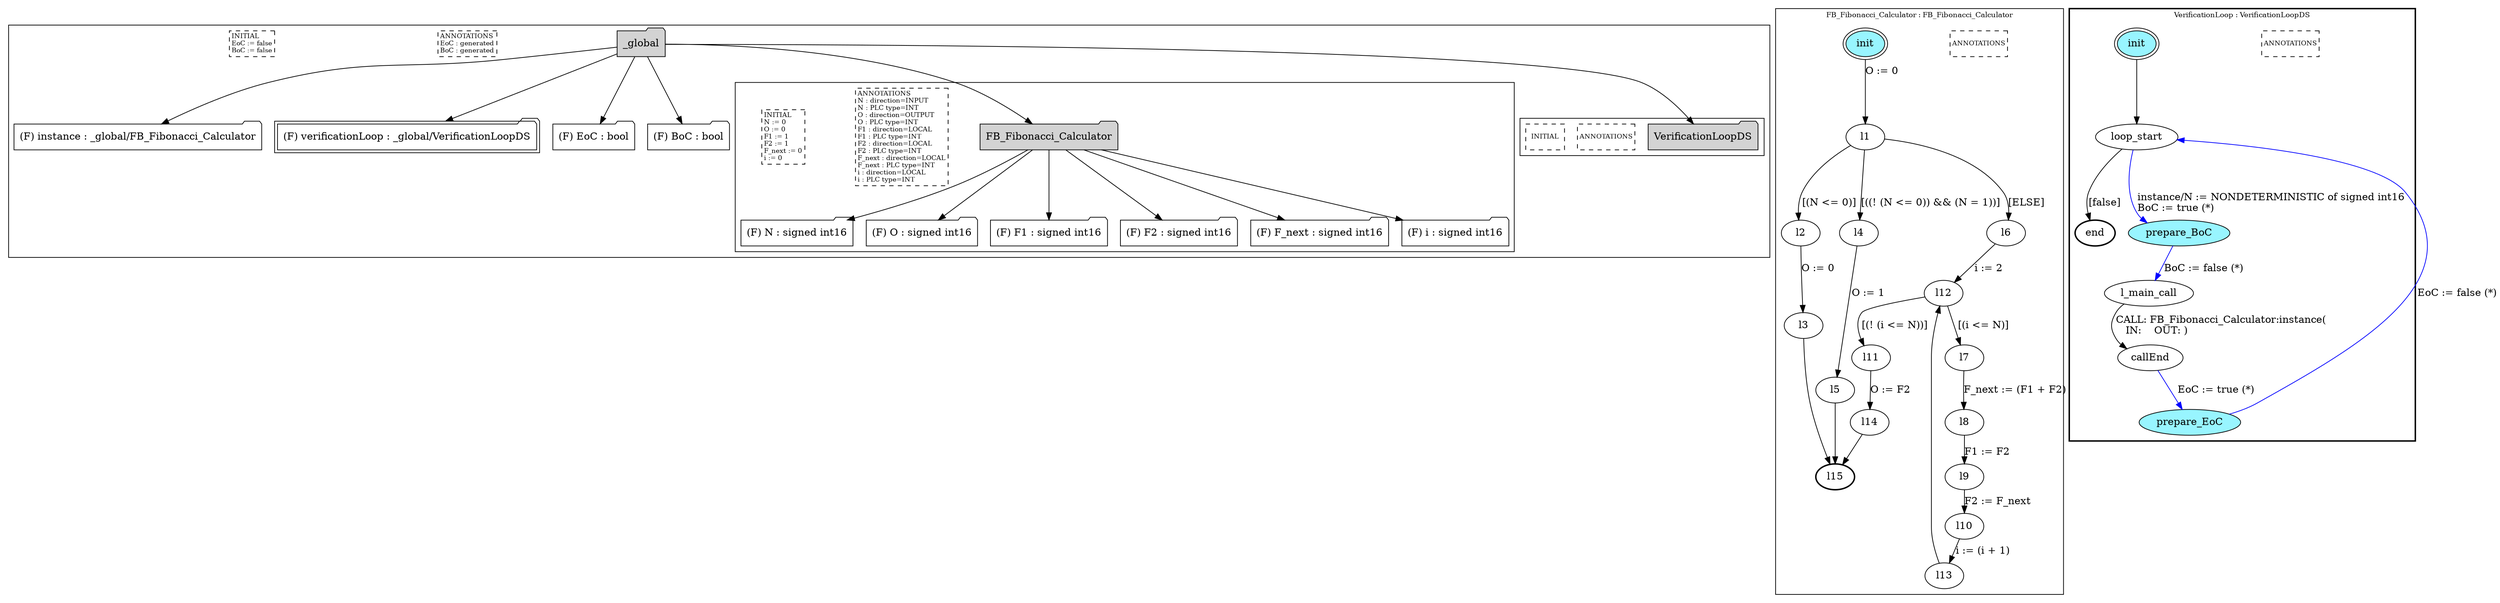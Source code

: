 digraph G {
	subgraph cluster__global347645777 {
		node [shape="folder", style="filled"];
		//label="_global";
		_global347645777 [label="_global"];
		_global347645777 -> instance1513945124;
		instance1513945124 [label = "(F) instance : _global/FB_Fibonacci_Calculator", fillcolor="white" ];
		_global347645777 -> verificationLoop1339556608;
		verificationLoop1339556608 [label = "(F) verificationLoop : _global/VerificationLoopDS", fillcolor="white" , peripheries=2];
		_global347645777 -> EoC2076356118;
		EoC2076356118 [label = "(F) EoC : bool", fillcolor="white" ];
		_global347645777 -> BoC1687227181;
		BoC1687227181 [label = "(F) BoC : bool", fillcolor="white" ];
		_global347645777 -> FB_Fibonacci_Calculator1933965693;
		subgraph cluster_FB_Fibonacci_Calculator1933965693 {
			node [shape="folder", style="filled"];
			//label="FB_Fibonacci_Calculator";
			FB_Fibonacci_Calculator1933965693 [label="FB_Fibonacci_Calculator"];
			FB_Fibonacci_Calculator1933965693 -> N1313910358;
			N1313910358 [label = "(F) N : signed int16", fillcolor="white" ];
			FB_Fibonacci_Calculator1933965693 -> O1485438020;
			O1485438020 [label = "(F) O : signed int16", fillcolor="white" ];
			FB_Fibonacci_Calculator1933965693 -> F1935522484;
			F1935522484 [label = "(F) F1 : signed int16", fillcolor="white" ];
			FB_Fibonacci_Calculator1933965693 -> F21157328573;
			F21157328573 [label = "(F) F2 : signed int16", fillcolor="white" ];
			FB_Fibonacci_Calculator1933965693 -> F_next853343978;
			F_next853343978 [label = "(F) F_next : signed int16", fillcolor="white" ];
			FB_Fibonacci_Calculator1933965693 -> i1262969395;
			i1262969395 [label = "(F) i : signed int16", fillcolor="white" ];
			
			annotations_pseudonode_FB_Fibonacci_Calculator1933965693 [
				label="ANNOTATIONS\lN : direction=INPUT\lN : PLC type=INT\lO : direction=OUTPUT\lO : PLC type=INT\lF1 : direction=LOCAL\lF1 : PLC type=INT\lF2 : direction=LOCAL\lF2 : PLC type=INT\lF_next : direction=LOCAL\lF_next : PLC type=INT\li : direction=LOCAL\li : PLC type=INT\l",
				fontsize=9, margin="0.04,0.04", fillcolor="white", shape="rectangle", style="dashed"];
			initamt_pseudonode_FB_Fibonacci_Calculator1933965693 [
				label="INITIAL\lN := 0\lO := 0\lF1 := 1\lF2 := 1\lF_next := 0\li := 0\l",
				fontsize=9, margin="0.04,0.04", fillcolor="lightyellow", shape="rectangle", style="dashed"];
		}
		_global347645777 -> VerificationLoopDS719528798;
		subgraph cluster_VerificationLoopDS719528798 {
			node [shape="folder", style="filled"];
			//label="VerificationLoopDS";
			VerificationLoopDS719528798 [label="VerificationLoopDS"];
			
			annotations_pseudonode_VerificationLoopDS719528798 [
				label="ANNOTATIONS",
				fontsize=9, margin="0.04,0.04", fillcolor="white", shape="rectangle", style="dashed"];
			initamt_pseudonode_VerificationLoopDS719528798 [
				label="INITIAL",
				fontsize=9, margin="0.04,0.04", fillcolor="lightyellow", shape="rectangle", style="dashed"];
		}
		
		annotations_pseudonode__global347645777 [
			label="ANNOTATIONS\lEoC : generated\lBoC : generated\l",
			fontsize=9, margin="0.04,0.04", fillcolor="white", shape="rectangle", style="dashed"];
		initamt_pseudonode__global347645777 [
			label="INITIAL\lEoC := false\lBoC := false\l",
			fontsize=9, margin="0.04,0.04", fillcolor="lightyellow", shape="rectangle", style="dashed"];
	}
	subgraph clusterFB_Fibonacci_Calculator {
		node [style="filled"];
		color="black";
		fontsize=10;
		ranksep=0.4;
		
		label="FB_Fibonacci_Calculator : FB_Fibonacci_Calculator";
		
		annotations_pseudonode_FB_Fibonacci_Calculator [
			label="ANNOTATIONS",
			fontsize=9, margin="0.04,0.04", fillcolor="white", shape="rectangle", style="dashed"];
		
		init_FB_Fibonacci_Calculator [label="init", color="black", fillcolor="cadetblue1", peripheries=2, shape="ellipse"];
		l1_FB_Fibonacci_Calculator [label="l1", color="black", fillcolor="white", shape="ellipse"];
		l2_FB_Fibonacci_Calculator [label="l2", color="black", fillcolor="white", shape="ellipse"];
		l3_FB_Fibonacci_Calculator [label="l3", color="black", fillcolor="white", shape="ellipse"];
		l4_FB_Fibonacci_Calculator [label="l4", color="black", fillcolor="white", shape="ellipse"];
		l5_FB_Fibonacci_Calculator [label="l5", color="black", fillcolor="white", shape="ellipse"];
		l6_FB_Fibonacci_Calculator [label="l6", color="black", fillcolor="white", shape="ellipse"];
		l7_FB_Fibonacci_Calculator [label="l7", color="black", fillcolor="white", shape="ellipse"];
		l8_FB_Fibonacci_Calculator [label="l8", color="black", fillcolor="white", shape="ellipse"];
		l9_FB_Fibonacci_Calculator [label="l9", color="black", fillcolor="white", shape="ellipse"];
		l10_FB_Fibonacci_Calculator [label="l10", color="black", fillcolor="white", shape="ellipse"];
		l11_FB_Fibonacci_Calculator [label="l11", color="black", fillcolor="white", shape="ellipse"];
		l12_FB_Fibonacci_Calculator [label="l12", color="black", fillcolor="white", shape="ellipse"];
		l13_FB_Fibonacci_Calculator [label="l13", color="black", fillcolor="white", shape="ellipse"];
		l14_FB_Fibonacci_Calculator [label="l14", color="black", fillcolor="white", shape="ellipse"];
		l15_FB_Fibonacci_Calculator [label="l15", color="black", fillcolor="white", style=bold, shape="ellipse"];
		init_FB_Fibonacci_Calculator -> l1_FB_Fibonacci_Calculator [color="black", label="O := 0"];
		l1_FB_Fibonacci_Calculator -> l2_FB_Fibonacci_Calculator [color="black", label="[(N <= 0)]"];
		l2_FB_Fibonacci_Calculator -> l3_FB_Fibonacci_Calculator [color="black", label="O := 0"];
		l1_FB_Fibonacci_Calculator -> l4_FB_Fibonacci_Calculator [color="black", label="[((! (N <= 0)) && (N = 1))]"];
		l4_FB_Fibonacci_Calculator -> l5_FB_Fibonacci_Calculator [color="black", label="O := 1"];
		l1_FB_Fibonacci_Calculator -> l6_FB_Fibonacci_Calculator [color="black", label="[ELSE]"];
		l7_FB_Fibonacci_Calculator -> l8_FB_Fibonacci_Calculator [color="black", label="F_next := (F1 + F2)"];
		l8_FB_Fibonacci_Calculator -> l9_FB_Fibonacci_Calculator [color="black", label="F1 := F2"];
		l9_FB_Fibonacci_Calculator -> l10_FB_Fibonacci_Calculator [color="black", label="F2 := F_next"];
		l6_FB_Fibonacci_Calculator -> l12_FB_Fibonacci_Calculator [color="black", label="i := 2"];
		l12_FB_Fibonacci_Calculator -> l7_FB_Fibonacci_Calculator [color="black", label="[(i <= N)]"];
		l12_FB_Fibonacci_Calculator -> l11_FB_Fibonacci_Calculator [color="black", label="[(! (i <= N))]"];
		l10_FB_Fibonacci_Calculator -> l13_FB_Fibonacci_Calculator [color="black", label="i := (i + 1)"];
		l13_FB_Fibonacci_Calculator -> l12_FB_Fibonacci_Calculator [color="black", label=""];
		l11_FB_Fibonacci_Calculator -> l14_FB_Fibonacci_Calculator [color="black", label="O := F2"];
		l3_FB_Fibonacci_Calculator -> l15_FB_Fibonacci_Calculator [color="black", label=""];
		l5_FB_Fibonacci_Calculator -> l15_FB_Fibonacci_Calculator [color="black", label=""];
		l14_FB_Fibonacci_Calculator -> l15_FB_Fibonacci_Calculator [color="black", label=""];
	}
	subgraph clusterVerificationLoop {
		node [style="filled"];
		style=bold;
		color="black";
		fontsize=10;
		ranksep=0.4;
		
		label="VerificationLoop : VerificationLoopDS";
		
		annotations_pseudonode_VerificationLoop [
			label="ANNOTATIONS",
			fontsize=9, margin="0.04,0.04", fillcolor="white", shape="rectangle", style="dashed"];
		
		init_VerificationLoop [label="init", color="black", fillcolor="cadetblue1", peripheries=2, shape="ellipse"];
		end_VerificationLoop [label="end", color="black", fillcolor="cadetblue1", style=bold, shape="ellipse"];
		loop_start_VerificationLoop [label="loop_start", color="black", fillcolor="white", shape="ellipse"];
		prepare_BoC_VerificationLoop [label="prepare_BoC", color="black", fillcolor="cadetblue1", shape="ellipse"];
		l_main_call_VerificationLoop [label="l_main_call", color="black", fillcolor="white", shape="ellipse"];
		callEnd_VerificationLoop [label="callEnd", color="black", fillcolor="white", shape="ellipse"];
		prepare_EoC_VerificationLoop [label="prepare_EoC", color="black", fillcolor="cadetblue1", shape="ellipse"];
		init_VerificationLoop -> loop_start_VerificationLoop [color="black", label=""];
		loop_start_VerificationLoop -> prepare_BoC_VerificationLoop [color="blue", label="instance/N := NONDETERMINISTIC of signed int16\lBoC := true (*)\l"];
		prepare_BoC_VerificationLoop -> l_main_call_VerificationLoop [color="blue", label="BoC := false (*)"];
		l_main_call_VerificationLoop -> callEnd_VerificationLoop [color="black", label="CALL: FB_Fibonacci_Calculator:instance(\l   IN:    OUT: )\l"];
		callEnd_VerificationLoop -> prepare_EoC_VerificationLoop [color="blue", label="EoC := true (*)"];
		prepare_EoC_VerificationLoop -> loop_start_VerificationLoop [color="blue", label="EoC := false (*)"];
		loop_start_VerificationLoop -> end_VerificationLoop [color="black", label="[false]"];
	}
}

